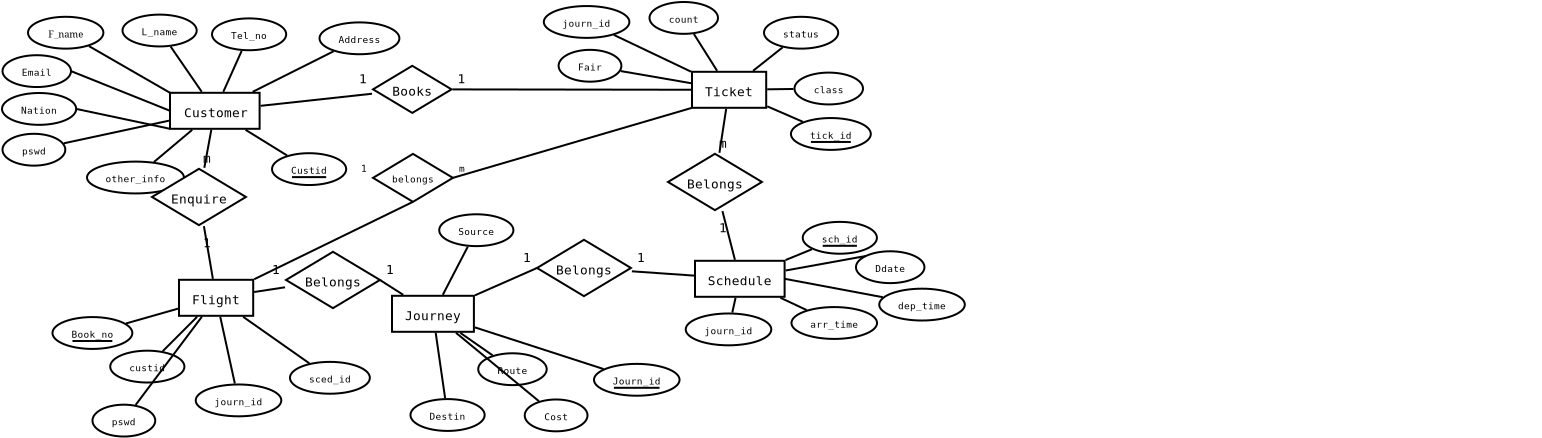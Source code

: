 <?xml version="1.0" encoding="UTF-8"?>
<dia:diagram xmlns:dia="http://www.lysator.liu.se/~alla/dia/">
  <dia:layer name="Background" visible="true" active="true">
    <dia:object type="ER - Entity" version="0" id="O0">
      <dia:attribute name="obj_pos">
        <dia:point val="11,6.15"/>
      </dia:attribute>
      <dia:attribute name="obj_bb">
        <dia:rectangle val="10.95,6.1;15.53,8"/>
      </dia:attribute>
      <dia:attribute name="elem_corner">
        <dia:point val="11,6.15"/>
      </dia:attribute>
      <dia:attribute name="elem_width">
        <dia:real val="4.48"/>
      </dia:attribute>
      <dia:attribute name="elem_height">
        <dia:real val="1.8"/>
      </dia:attribute>
      <dia:attribute name="border_width">
        <dia:real val="0.1"/>
      </dia:attribute>
      <dia:attribute name="border_color">
        <dia:color val="#000000"/>
      </dia:attribute>
      <dia:attribute name="inner_color">
        <dia:color val="#ffffff"/>
      </dia:attribute>
      <dia:attribute name="name">
        <dia:string>#Customer#</dia:string>
      </dia:attribute>
      <dia:attribute name="weak">
        <dia:boolean val="false"/>
      </dia:attribute>
      <dia:attribute name="associative">
        <dia:boolean val="false"/>
      </dia:attribute>
      <dia:attribute name="font">
        <dia:font family="monospace" style="0" name="Courier"/>
      </dia:attribute>
      <dia:attribute name="font_height">
        <dia:real val="0.8"/>
      </dia:attribute>
    </dia:object>
    <dia:object type="ER - Entity" version="0" id="O1">
      <dia:attribute name="obj_pos">
        <dia:point val="37.1,5.1"/>
      </dia:attribute>
      <dia:attribute name="obj_bb">
        <dia:rectangle val="37.05,5.05;40.86,6.95"/>
      </dia:attribute>
      <dia:attribute name="elem_corner">
        <dia:point val="37.1,5.1"/>
      </dia:attribute>
      <dia:attribute name="elem_width">
        <dia:real val="3.71"/>
      </dia:attribute>
      <dia:attribute name="elem_height">
        <dia:real val="1.8"/>
      </dia:attribute>
      <dia:attribute name="border_width">
        <dia:real val="0.1"/>
      </dia:attribute>
      <dia:attribute name="border_color">
        <dia:color val="#000000"/>
      </dia:attribute>
      <dia:attribute name="inner_color">
        <dia:color val="#ffffff"/>
      </dia:attribute>
      <dia:attribute name="name">
        <dia:string>#Ticket#</dia:string>
      </dia:attribute>
      <dia:attribute name="weak">
        <dia:boolean val="false"/>
      </dia:attribute>
      <dia:attribute name="associative">
        <dia:boolean val="false"/>
      </dia:attribute>
      <dia:attribute name="font">
        <dia:font family="monospace" style="0" name="Courier"/>
      </dia:attribute>
      <dia:attribute name="font_height">
        <dia:real val="0.8"/>
      </dia:attribute>
    </dia:object>
    <dia:object type="ER - Entity" version="0" id="O2">
      <dia:attribute name="obj_pos">
        <dia:point val="11.45,15.5"/>
      </dia:attribute>
      <dia:attribute name="obj_bb">
        <dia:rectangle val="11.4,15.45;15.21,17.35"/>
      </dia:attribute>
      <dia:attribute name="elem_corner">
        <dia:point val="11.45,15.5"/>
      </dia:attribute>
      <dia:attribute name="elem_width">
        <dia:real val="3.71"/>
      </dia:attribute>
      <dia:attribute name="elem_height">
        <dia:real val="1.8"/>
      </dia:attribute>
      <dia:attribute name="border_width">
        <dia:real val="0.1"/>
      </dia:attribute>
      <dia:attribute name="border_color">
        <dia:color val="#000000"/>
      </dia:attribute>
      <dia:attribute name="inner_color">
        <dia:color val="#ffffff"/>
      </dia:attribute>
      <dia:attribute name="name">
        <dia:string>#Flight#</dia:string>
      </dia:attribute>
      <dia:attribute name="weak">
        <dia:boolean val="false"/>
      </dia:attribute>
      <dia:attribute name="associative">
        <dia:boolean val="false"/>
      </dia:attribute>
      <dia:attribute name="font">
        <dia:font family="monospace" style="0" name="Courier"/>
      </dia:attribute>
      <dia:attribute name="font_height">
        <dia:real val="0.8"/>
      </dia:attribute>
    </dia:object>
    <dia:object type="ER - Entity" version="0" id="O3">
      <dia:attribute name="obj_pos">
        <dia:point val="22.1,16.3"/>
      </dia:attribute>
      <dia:attribute name="obj_bb">
        <dia:rectangle val="22.05,16.25;26.245,18.15"/>
      </dia:attribute>
      <dia:attribute name="elem_corner">
        <dia:point val="22.1,16.3"/>
      </dia:attribute>
      <dia:attribute name="elem_width">
        <dia:real val="4.095"/>
      </dia:attribute>
      <dia:attribute name="elem_height">
        <dia:real val="1.8"/>
      </dia:attribute>
      <dia:attribute name="border_width">
        <dia:real val="0.1"/>
      </dia:attribute>
      <dia:attribute name="border_color">
        <dia:color val="#000000"/>
      </dia:attribute>
      <dia:attribute name="inner_color">
        <dia:color val="#ffffff"/>
      </dia:attribute>
      <dia:attribute name="name">
        <dia:string>#Journey#</dia:string>
      </dia:attribute>
      <dia:attribute name="weak">
        <dia:boolean val="false"/>
      </dia:attribute>
      <dia:attribute name="associative">
        <dia:boolean val="false"/>
      </dia:attribute>
      <dia:attribute name="font">
        <dia:font family="monospace" style="0" name="Courier"/>
      </dia:attribute>
      <dia:attribute name="font_height">
        <dia:real val="0.8"/>
      </dia:attribute>
    </dia:object>
    <dia:object type="ER - Entity" version="0" id="O4">
      <dia:attribute name="obj_pos">
        <dia:point val="37.25,14.55"/>
      </dia:attribute>
      <dia:attribute name="obj_bb">
        <dia:rectangle val="37.2,14.5;41.78,16.4"/>
      </dia:attribute>
      <dia:attribute name="elem_corner">
        <dia:point val="37.25,14.55"/>
      </dia:attribute>
      <dia:attribute name="elem_width">
        <dia:real val="4.48"/>
      </dia:attribute>
      <dia:attribute name="elem_height">
        <dia:real val="1.8"/>
      </dia:attribute>
      <dia:attribute name="border_width">
        <dia:real val="0.1"/>
      </dia:attribute>
      <dia:attribute name="border_color">
        <dia:color val="#000000"/>
      </dia:attribute>
      <dia:attribute name="inner_color">
        <dia:color val="#ffffff"/>
      </dia:attribute>
      <dia:attribute name="name">
        <dia:string>#Schedule#</dia:string>
      </dia:attribute>
      <dia:attribute name="weak">
        <dia:boolean val="false"/>
      </dia:attribute>
      <dia:attribute name="associative">
        <dia:boolean val="false"/>
      </dia:attribute>
      <dia:attribute name="font">
        <dia:font family="monospace" style="0" name="Courier"/>
      </dia:attribute>
      <dia:attribute name="font_height">
        <dia:real val="0.8"/>
      </dia:attribute>
    </dia:object>
    <dia:object type="ER - Attribute" version="0" id="O5">
      <dia:attribute name="obj_pos">
        <dia:point val="3.9,2.35"/>
      </dia:attribute>
      <dia:attribute name="obj_bb">
        <dia:rectangle val="3.85,2.3;7.83,3.992"/>
      </dia:attribute>
      <dia:attribute name="elem_corner">
        <dia:point val="3.9,2.35"/>
      </dia:attribute>
      <dia:attribute name="elem_width">
        <dia:real val="3.88"/>
      </dia:attribute>
      <dia:attribute name="elem_height">
        <dia:real val="1.592"/>
      </dia:attribute>
      <dia:attribute name="border_width">
        <dia:real val="0.1"/>
      </dia:attribute>
      <dia:attribute name="border_color">
        <dia:color val="#000000"/>
      </dia:attribute>
      <dia:attribute name="inner_color">
        <dia:color val="#ffffff"/>
      </dia:attribute>
      <dia:attribute name="name">
        <dia:string>#F_name#</dia:string>
      </dia:attribute>
      <dia:attribute name="key">
        <dia:boolean val="false"/>
      </dia:attribute>
      <dia:attribute name="weak_key">
        <dia:boolean val="false"/>
      </dia:attribute>
      <dia:attribute name="derived">
        <dia:boolean val="false"/>
      </dia:attribute>
      <dia:attribute name="multivalued">
        <dia:boolean val="false"/>
      </dia:attribute>
      <dia:attribute name="font">
        <dia:font family="serif" style="0" name="Times-Roman"/>
      </dia:attribute>
      <dia:attribute name="font_height">
        <dia:real val="0.592"/>
      </dia:attribute>
    </dia:object>
    <dia:object type="ER - Attribute" version="0" id="O6">
      <dia:attribute name="obj_pos">
        <dia:point val="8.625,2.24"/>
      </dia:attribute>
      <dia:attribute name="obj_bb">
        <dia:rectangle val="8.575,2.19;12.385,3.882"/>
      </dia:attribute>
      <dia:attribute name="elem_corner">
        <dia:point val="8.625,2.24"/>
      </dia:attribute>
      <dia:attribute name="elem_width">
        <dia:real val="3.71"/>
      </dia:attribute>
      <dia:attribute name="elem_height">
        <dia:real val="1.592"/>
      </dia:attribute>
      <dia:attribute name="border_width">
        <dia:real val="0.1"/>
      </dia:attribute>
      <dia:attribute name="border_color">
        <dia:color val="#000000"/>
      </dia:attribute>
      <dia:attribute name="inner_color">
        <dia:color val="#ffffff"/>
      </dia:attribute>
      <dia:attribute name="name">
        <dia:string>#L_name#</dia:string>
      </dia:attribute>
      <dia:attribute name="key">
        <dia:boolean val="false"/>
      </dia:attribute>
      <dia:attribute name="weak_key">
        <dia:boolean val="false"/>
      </dia:attribute>
      <dia:attribute name="derived">
        <dia:boolean val="false"/>
      </dia:attribute>
      <dia:attribute name="multivalued">
        <dia:boolean val="false"/>
      </dia:attribute>
      <dia:attribute name="font">
        <dia:font family="monospace" style="0" name="Courier"/>
      </dia:attribute>
      <dia:attribute name="font_height">
        <dia:real val="0.592"/>
      </dia:attribute>
    </dia:object>
    <dia:object type="ER - Attribute" version="0" id="O7">
      <dia:attribute name="obj_pos">
        <dia:point val="13.1,2.43"/>
      </dia:attribute>
      <dia:attribute name="obj_bb">
        <dia:rectangle val="13.05,2.38;16.86,4.072"/>
      </dia:attribute>
      <dia:attribute name="elem_corner">
        <dia:point val="13.1,2.43"/>
      </dia:attribute>
      <dia:attribute name="elem_width">
        <dia:real val="3.71"/>
      </dia:attribute>
      <dia:attribute name="elem_height">
        <dia:real val="1.592"/>
      </dia:attribute>
      <dia:attribute name="border_width">
        <dia:real val="0.1"/>
      </dia:attribute>
      <dia:attribute name="border_color">
        <dia:color val="#000000"/>
      </dia:attribute>
      <dia:attribute name="inner_color">
        <dia:color val="#ffffff"/>
      </dia:attribute>
      <dia:attribute name="name">
        <dia:string>#Tel_no#</dia:string>
      </dia:attribute>
      <dia:attribute name="key">
        <dia:boolean val="false"/>
      </dia:attribute>
      <dia:attribute name="weak_key">
        <dia:boolean val="false"/>
      </dia:attribute>
      <dia:attribute name="derived">
        <dia:boolean val="false"/>
      </dia:attribute>
      <dia:attribute name="multivalued">
        <dia:boolean val="false"/>
      </dia:attribute>
      <dia:attribute name="font">
        <dia:font family="monospace" style="0" name="Courier"/>
      </dia:attribute>
      <dia:attribute name="font_height">
        <dia:real val="0.592"/>
      </dia:attribute>
    </dia:object>
    <dia:object type="ER - Attribute" version="0" id="O8">
      <dia:attribute name="obj_pos">
        <dia:point val="2.625,4.27"/>
      </dia:attribute>
      <dia:attribute name="obj_bb">
        <dia:rectangle val="2.575,4.22;6.1,5.912"/>
      </dia:attribute>
      <dia:attribute name="elem_corner">
        <dia:point val="2.625,4.27"/>
      </dia:attribute>
      <dia:attribute name="elem_width">
        <dia:real val="3.425"/>
      </dia:attribute>
      <dia:attribute name="elem_height">
        <dia:real val="1.592"/>
      </dia:attribute>
      <dia:attribute name="border_width">
        <dia:real val="0.1"/>
      </dia:attribute>
      <dia:attribute name="border_color">
        <dia:color val="#000000"/>
      </dia:attribute>
      <dia:attribute name="inner_color">
        <dia:color val="#ffffff"/>
      </dia:attribute>
      <dia:attribute name="name">
        <dia:string>#Email#</dia:string>
      </dia:attribute>
      <dia:attribute name="key">
        <dia:boolean val="false"/>
      </dia:attribute>
      <dia:attribute name="weak_key">
        <dia:boolean val="false"/>
      </dia:attribute>
      <dia:attribute name="derived">
        <dia:boolean val="false"/>
      </dia:attribute>
      <dia:attribute name="multivalued">
        <dia:boolean val="false"/>
      </dia:attribute>
      <dia:attribute name="font">
        <dia:font family="monospace" style="0" name="Courier"/>
      </dia:attribute>
      <dia:attribute name="font_height">
        <dia:real val="0.592"/>
      </dia:attribute>
    </dia:object>
    <dia:object type="ER - Attribute" version="0" id="O9">
      <dia:attribute name="obj_pos">
        <dia:point val="2.6,6.16"/>
      </dia:attribute>
      <dia:attribute name="obj_bb">
        <dia:rectangle val="2.55,6.11;6.36,7.802"/>
      </dia:attribute>
      <dia:attribute name="elem_corner">
        <dia:point val="2.6,6.16"/>
      </dia:attribute>
      <dia:attribute name="elem_width">
        <dia:real val="3.71"/>
      </dia:attribute>
      <dia:attribute name="elem_height">
        <dia:real val="1.592"/>
      </dia:attribute>
      <dia:attribute name="border_width">
        <dia:real val="0.1"/>
      </dia:attribute>
      <dia:attribute name="border_color">
        <dia:color val="#000000"/>
      </dia:attribute>
      <dia:attribute name="inner_color">
        <dia:color val="#ffffff"/>
      </dia:attribute>
      <dia:attribute name="name">
        <dia:string>#Nation#</dia:string>
      </dia:attribute>
      <dia:attribute name="key">
        <dia:boolean val="false"/>
      </dia:attribute>
      <dia:attribute name="weak_key">
        <dia:boolean val="false"/>
      </dia:attribute>
      <dia:attribute name="derived">
        <dia:boolean val="false"/>
      </dia:attribute>
      <dia:attribute name="multivalued">
        <dia:boolean val="false"/>
      </dia:attribute>
      <dia:attribute name="font">
        <dia:font family="monospace" style="0" name="Courier"/>
      </dia:attribute>
      <dia:attribute name="font_height">
        <dia:real val="0.592"/>
      </dia:attribute>
    </dia:object>
    <dia:object type="ER - Attribute" version="0" id="O10">
      <dia:attribute name="obj_pos">
        <dia:point val="2.625,8.2"/>
      </dia:attribute>
      <dia:attribute name="obj_bb">
        <dia:rectangle val="2.575,8.15;5.815,9.842"/>
      </dia:attribute>
      <dia:attribute name="elem_corner">
        <dia:point val="2.625,8.2"/>
      </dia:attribute>
      <dia:attribute name="elem_width">
        <dia:real val="3.14"/>
      </dia:attribute>
      <dia:attribute name="elem_height">
        <dia:real val="1.592"/>
      </dia:attribute>
      <dia:attribute name="border_width">
        <dia:real val="0.1"/>
      </dia:attribute>
      <dia:attribute name="border_color">
        <dia:color val="#000000"/>
      </dia:attribute>
      <dia:attribute name="inner_color">
        <dia:color val="#ffffff"/>
      </dia:attribute>
      <dia:attribute name="name">
        <dia:string>#pswd#</dia:string>
      </dia:attribute>
      <dia:attribute name="key">
        <dia:boolean val="false"/>
      </dia:attribute>
      <dia:attribute name="weak_key">
        <dia:boolean val="false"/>
      </dia:attribute>
      <dia:attribute name="derived">
        <dia:boolean val="false"/>
      </dia:attribute>
      <dia:attribute name="multivalued">
        <dia:boolean val="false"/>
      </dia:attribute>
      <dia:attribute name="font">
        <dia:font family="monospace" style="0" name="Courier"/>
      </dia:attribute>
      <dia:attribute name="font_height">
        <dia:real val="0.592"/>
      </dia:attribute>
    </dia:object>
    <dia:object type="ER - Attribute" version="0" id="O11">
      <dia:attribute name="obj_pos">
        <dia:point val="6.85,9.59"/>
      </dia:attribute>
      <dia:attribute name="obj_bb">
        <dia:rectangle val="6.8,9.54;11.75,11.232"/>
      </dia:attribute>
      <dia:attribute name="elem_corner">
        <dia:point val="6.85,9.59"/>
      </dia:attribute>
      <dia:attribute name="elem_width">
        <dia:real val="4.85"/>
      </dia:attribute>
      <dia:attribute name="elem_height">
        <dia:real val="1.592"/>
      </dia:attribute>
      <dia:attribute name="border_width">
        <dia:real val="0.1"/>
      </dia:attribute>
      <dia:attribute name="border_color">
        <dia:color val="#000000"/>
      </dia:attribute>
      <dia:attribute name="inner_color">
        <dia:color val="#ffffff"/>
      </dia:attribute>
      <dia:attribute name="name">
        <dia:string>#other_info#</dia:string>
      </dia:attribute>
      <dia:attribute name="key">
        <dia:boolean val="false"/>
      </dia:attribute>
      <dia:attribute name="weak_key">
        <dia:boolean val="false"/>
      </dia:attribute>
      <dia:attribute name="derived">
        <dia:boolean val="false"/>
      </dia:attribute>
      <dia:attribute name="multivalued">
        <dia:boolean val="false"/>
      </dia:attribute>
      <dia:attribute name="font">
        <dia:font family="monospace" style="0" name="Courier"/>
      </dia:attribute>
      <dia:attribute name="font_height">
        <dia:real val="0.592"/>
      </dia:attribute>
    </dia:object>
    <dia:object type="ER - Attribute" version="0" id="O12">
      <dia:attribute name="obj_pos">
        <dia:point val="18.475,2.63"/>
      </dia:attribute>
      <dia:attribute name="obj_bb">
        <dia:rectangle val="18.425,2.58;22.52,4.272"/>
      </dia:attribute>
      <dia:attribute name="elem_corner">
        <dia:point val="18.475,2.63"/>
      </dia:attribute>
      <dia:attribute name="elem_width">
        <dia:real val="3.995"/>
      </dia:attribute>
      <dia:attribute name="elem_height">
        <dia:real val="1.592"/>
      </dia:attribute>
      <dia:attribute name="border_width">
        <dia:real val="0.1"/>
      </dia:attribute>
      <dia:attribute name="border_color">
        <dia:color val="#000000"/>
      </dia:attribute>
      <dia:attribute name="inner_color">
        <dia:color val="#ffffff"/>
      </dia:attribute>
      <dia:attribute name="name">
        <dia:string>#Address#</dia:string>
      </dia:attribute>
      <dia:attribute name="key">
        <dia:boolean val="false"/>
      </dia:attribute>
      <dia:attribute name="weak_key">
        <dia:boolean val="false"/>
      </dia:attribute>
      <dia:attribute name="derived">
        <dia:boolean val="false"/>
      </dia:attribute>
      <dia:attribute name="multivalued">
        <dia:boolean val="false"/>
      </dia:attribute>
      <dia:attribute name="font">
        <dia:font family="monospace" style="0" name="Courier"/>
      </dia:attribute>
      <dia:attribute name="font_height">
        <dia:real val="0.592"/>
      </dia:attribute>
    </dia:object>
    <dia:object type="ER - Attribute" version="0" id="O13">
      <dia:attribute name="obj_pos">
        <dia:point val="16.1,9.17"/>
      </dia:attribute>
      <dia:attribute name="obj_bb">
        <dia:rectangle val="16.05,9.12;19.86,10.812"/>
      </dia:attribute>
      <dia:attribute name="elem_corner">
        <dia:point val="16.1,9.17"/>
      </dia:attribute>
      <dia:attribute name="elem_width">
        <dia:real val="3.71"/>
      </dia:attribute>
      <dia:attribute name="elem_height">
        <dia:real val="1.592"/>
      </dia:attribute>
      <dia:attribute name="border_width">
        <dia:real val="0.1"/>
      </dia:attribute>
      <dia:attribute name="border_color">
        <dia:color val="#000000"/>
      </dia:attribute>
      <dia:attribute name="inner_color">
        <dia:color val="#ffffff"/>
      </dia:attribute>
      <dia:attribute name="name">
        <dia:string>#Custid#</dia:string>
      </dia:attribute>
      <dia:attribute name="key">
        <dia:boolean val="true"/>
      </dia:attribute>
      <dia:attribute name="weak_key">
        <dia:boolean val="false"/>
      </dia:attribute>
      <dia:attribute name="derived">
        <dia:boolean val="false"/>
      </dia:attribute>
      <dia:attribute name="multivalued">
        <dia:boolean val="false"/>
      </dia:attribute>
      <dia:attribute name="font">
        <dia:font family="monospace" style="0" name="Courier"/>
      </dia:attribute>
      <dia:attribute name="font_height">
        <dia:real val="0.592"/>
      </dia:attribute>
    </dia:object>
    <dia:object type="ER - Relationship" version="0" id="O14">
      <dia:attribute name="obj_pos">
        <dia:point val="21.15,4.8"/>
      </dia:attribute>
      <dia:attribute name="obj_bb">
        <dia:rectangle val="20.415,4.75;25.81,7.205"/>
      </dia:attribute>
      <dia:attribute name="elem_corner">
        <dia:point val="21.15,4.8"/>
      </dia:attribute>
      <dia:attribute name="elem_width">
        <dia:real val="3.925"/>
      </dia:attribute>
      <dia:attribute name="elem_height">
        <dia:real val="2.355"/>
      </dia:attribute>
      <dia:attribute name="border_width">
        <dia:real val="0.1"/>
      </dia:attribute>
      <dia:attribute name="border_color">
        <dia:color val="#000000"/>
      </dia:attribute>
      <dia:attribute name="inner_color">
        <dia:color val="#ffffff"/>
      </dia:attribute>
      <dia:attribute name="name">
        <dia:string>#Books#</dia:string>
      </dia:attribute>
      <dia:attribute name="left_card">
        <dia:string>#1#</dia:string>
      </dia:attribute>
      <dia:attribute name="right_card">
        <dia:string>#1#</dia:string>
      </dia:attribute>
      <dia:attribute name="identifying">
        <dia:boolean val="false"/>
      </dia:attribute>
      <dia:attribute name="rotated">
        <dia:boolean val="false"/>
      </dia:attribute>
      <dia:attribute name="font">
        <dia:font family="monospace" style="0" name="Courier"/>
      </dia:attribute>
      <dia:attribute name="font_height">
        <dia:real val="0.8"/>
      </dia:attribute>
    </dia:object>
    <dia:object type="ER - Relationship" version="0" id="O15">
      <dia:attribute name="obj_pos">
        <dia:point val="10.1,9.95"/>
      </dia:attribute>
      <dia:attribute name="obj_bb">
        <dia:rectangle val="10.05,8.8;14.845,13.917"/>
      </dia:attribute>
      <dia:attribute name="elem_corner">
        <dia:point val="10.1,9.95"/>
      </dia:attribute>
      <dia:attribute name="elem_width">
        <dia:real val="4.695"/>
      </dia:attribute>
      <dia:attribute name="elem_height">
        <dia:real val="2.817"/>
      </dia:attribute>
      <dia:attribute name="border_width">
        <dia:real val="0.1"/>
      </dia:attribute>
      <dia:attribute name="border_color">
        <dia:color val="#000000"/>
      </dia:attribute>
      <dia:attribute name="inner_color">
        <dia:color val="#ffffff"/>
      </dia:attribute>
      <dia:attribute name="name">
        <dia:string>#Enquire#</dia:string>
      </dia:attribute>
      <dia:attribute name="left_card">
        <dia:string>#m#</dia:string>
      </dia:attribute>
      <dia:attribute name="right_card">
        <dia:string>#1#</dia:string>
      </dia:attribute>
      <dia:attribute name="identifying">
        <dia:boolean val="false"/>
      </dia:attribute>
      <dia:attribute name="rotated">
        <dia:boolean val="true"/>
      </dia:attribute>
      <dia:attribute name="font">
        <dia:font family="monospace" style="0" name="Courier"/>
      </dia:attribute>
      <dia:attribute name="font_height">
        <dia:real val="0.8"/>
      </dia:attribute>
    </dia:object>
    <dia:object type="ER - Relationship" version="0" id="O16">
      <dia:attribute name="obj_pos">
        <dia:point val="35.9,9.2"/>
      </dia:attribute>
      <dia:attribute name="obj_bb">
        <dia:rectangle val="35.85,8.05;40.645,13.167"/>
      </dia:attribute>
      <dia:attribute name="elem_corner">
        <dia:point val="35.9,9.2"/>
      </dia:attribute>
      <dia:attribute name="elem_width">
        <dia:real val="4.695"/>
      </dia:attribute>
      <dia:attribute name="elem_height">
        <dia:real val="2.817"/>
      </dia:attribute>
      <dia:attribute name="border_width">
        <dia:real val="0.1"/>
      </dia:attribute>
      <dia:attribute name="border_color">
        <dia:color val="#000000"/>
      </dia:attribute>
      <dia:attribute name="inner_color">
        <dia:color val="#ffffff"/>
      </dia:attribute>
      <dia:attribute name="name">
        <dia:string>#Belongs#</dia:string>
      </dia:attribute>
      <dia:attribute name="left_card">
        <dia:string>#m#</dia:string>
      </dia:attribute>
      <dia:attribute name="right_card">
        <dia:string>#1#</dia:string>
      </dia:attribute>
      <dia:attribute name="identifying">
        <dia:boolean val="false"/>
      </dia:attribute>
      <dia:attribute name="rotated">
        <dia:boolean val="true"/>
      </dia:attribute>
      <dia:attribute name="font">
        <dia:font family="monospace" style="0" name="Courier"/>
      </dia:attribute>
      <dia:attribute name="font_height">
        <dia:real val="0.8"/>
      </dia:attribute>
    </dia:object>
    <dia:object type="ER - Relationship" version="0" id="O17">
      <dia:attribute name="obj_pos">
        <dia:point val="16.8,14.1"/>
      </dia:attribute>
      <dia:attribute name="obj_bb">
        <dia:rectangle val="16.065,14.05;22.23,16.967"/>
      </dia:attribute>
      <dia:attribute name="elem_corner">
        <dia:point val="16.8,14.1"/>
      </dia:attribute>
      <dia:attribute name="elem_width">
        <dia:real val="4.695"/>
      </dia:attribute>
      <dia:attribute name="elem_height">
        <dia:real val="2.817"/>
      </dia:attribute>
      <dia:attribute name="border_width">
        <dia:real val="0.1"/>
      </dia:attribute>
      <dia:attribute name="border_color">
        <dia:color val="#000000"/>
      </dia:attribute>
      <dia:attribute name="inner_color">
        <dia:color val="#ffffff"/>
      </dia:attribute>
      <dia:attribute name="name">
        <dia:string>#Belongs#</dia:string>
      </dia:attribute>
      <dia:attribute name="left_card">
        <dia:string>#1#</dia:string>
      </dia:attribute>
      <dia:attribute name="right_card">
        <dia:string>#1#</dia:string>
      </dia:attribute>
      <dia:attribute name="identifying">
        <dia:boolean val="false"/>
      </dia:attribute>
      <dia:attribute name="rotated">
        <dia:boolean val="false"/>
      </dia:attribute>
      <dia:attribute name="font">
        <dia:font family="monospace" style="0" name="Courier"/>
      </dia:attribute>
      <dia:attribute name="font_height">
        <dia:real val="0.8"/>
      </dia:attribute>
    </dia:object>
    <dia:object type="ER - Relationship" version="0" id="O18">
      <dia:attribute name="obj_pos">
        <dia:point val="29.35,13.5"/>
      </dia:attribute>
      <dia:attribute name="obj_bb">
        <dia:rectangle val="28.615,13.45;34.78,16.367"/>
      </dia:attribute>
      <dia:attribute name="elem_corner">
        <dia:point val="29.35,13.5"/>
      </dia:attribute>
      <dia:attribute name="elem_width">
        <dia:real val="4.695"/>
      </dia:attribute>
      <dia:attribute name="elem_height">
        <dia:real val="2.817"/>
      </dia:attribute>
      <dia:attribute name="border_width">
        <dia:real val="0.1"/>
      </dia:attribute>
      <dia:attribute name="border_color">
        <dia:color val="#000000"/>
      </dia:attribute>
      <dia:attribute name="inner_color">
        <dia:color val="#ffffff"/>
      </dia:attribute>
      <dia:attribute name="name">
        <dia:string>#Belongs#</dia:string>
      </dia:attribute>
      <dia:attribute name="left_card">
        <dia:string>#1#</dia:string>
      </dia:attribute>
      <dia:attribute name="right_card">
        <dia:string>#1#</dia:string>
      </dia:attribute>
      <dia:attribute name="identifying">
        <dia:boolean val="false"/>
      </dia:attribute>
      <dia:attribute name="rotated">
        <dia:boolean val="false"/>
      </dia:attribute>
      <dia:attribute name="font">
        <dia:font family="monospace" style="0" name="Courier"/>
      </dia:attribute>
      <dia:attribute name="font_height">
        <dia:real val="0.8"/>
      </dia:attribute>
    </dia:object>
    <dia:object type="ER - Attribute" version="0" id="O19">
      <dia:attribute name="obj_pos">
        <dia:point val="34.975,1.61"/>
      </dia:attribute>
      <dia:attribute name="obj_bb">
        <dia:rectangle val="34.925,1.56;38.45,3.252"/>
      </dia:attribute>
      <dia:attribute name="elem_corner">
        <dia:point val="34.975,1.61"/>
      </dia:attribute>
      <dia:attribute name="elem_width">
        <dia:real val="3.425"/>
      </dia:attribute>
      <dia:attribute name="elem_height">
        <dia:real val="1.592"/>
      </dia:attribute>
      <dia:attribute name="border_width">
        <dia:real val="0.1"/>
      </dia:attribute>
      <dia:attribute name="border_color">
        <dia:color val="#000000"/>
      </dia:attribute>
      <dia:attribute name="inner_color">
        <dia:color val="#ffffff"/>
      </dia:attribute>
      <dia:attribute name="name">
        <dia:string>#count#</dia:string>
      </dia:attribute>
      <dia:attribute name="key">
        <dia:boolean val="false"/>
      </dia:attribute>
      <dia:attribute name="weak_key">
        <dia:boolean val="false"/>
      </dia:attribute>
      <dia:attribute name="derived">
        <dia:boolean val="false"/>
      </dia:attribute>
      <dia:attribute name="multivalued">
        <dia:boolean val="false"/>
      </dia:attribute>
      <dia:attribute name="font">
        <dia:font family="monospace" style="0" name="Courier"/>
      </dia:attribute>
      <dia:attribute name="font_height">
        <dia:real val="0.592"/>
      </dia:attribute>
    </dia:object>
    <dia:object type="ER - Attribute" version="0" id="O20">
      <dia:attribute name="obj_pos">
        <dia:point val="40.7,2.35"/>
      </dia:attribute>
      <dia:attribute name="obj_bb">
        <dia:rectangle val="40.65,2.3;44.46,3.992"/>
      </dia:attribute>
      <dia:attribute name="elem_corner">
        <dia:point val="40.7,2.35"/>
      </dia:attribute>
      <dia:attribute name="elem_width">
        <dia:real val="3.71"/>
      </dia:attribute>
      <dia:attribute name="elem_height">
        <dia:real val="1.592"/>
      </dia:attribute>
      <dia:attribute name="border_width">
        <dia:real val="0.1"/>
      </dia:attribute>
      <dia:attribute name="border_color">
        <dia:color val="#000000"/>
      </dia:attribute>
      <dia:attribute name="inner_color">
        <dia:color val="#ffffff"/>
      </dia:attribute>
      <dia:attribute name="name">
        <dia:string>#status#</dia:string>
      </dia:attribute>
      <dia:attribute name="key">
        <dia:boolean val="false"/>
      </dia:attribute>
      <dia:attribute name="weak_key">
        <dia:boolean val="false"/>
      </dia:attribute>
      <dia:attribute name="derived">
        <dia:boolean val="false"/>
      </dia:attribute>
      <dia:attribute name="multivalued">
        <dia:boolean val="false"/>
      </dia:attribute>
      <dia:attribute name="font">
        <dia:font family="monospace" style="0" name="Courier"/>
      </dia:attribute>
      <dia:attribute name="font_height">
        <dia:real val="0.592"/>
      </dia:attribute>
    </dia:object>
    <dia:object type="ER - Attribute" version="0" id="O21">
      <dia:attribute name="obj_pos">
        <dia:point val="42.225,5.14"/>
      </dia:attribute>
      <dia:attribute name="obj_bb">
        <dia:rectangle val="42.175,5.09;45.7,6.782"/>
      </dia:attribute>
      <dia:attribute name="elem_corner">
        <dia:point val="42.225,5.14"/>
      </dia:attribute>
      <dia:attribute name="elem_width">
        <dia:real val="3.425"/>
      </dia:attribute>
      <dia:attribute name="elem_height">
        <dia:real val="1.592"/>
      </dia:attribute>
      <dia:attribute name="border_width">
        <dia:real val="0.1"/>
      </dia:attribute>
      <dia:attribute name="border_color">
        <dia:color val="#000000"/>
      </dia:attribute>
      <dia:attribute name="inner_color">
        <dia:color val="#ffffff"/>
      </dia:attribute>
      <dia:attribute name="name">
        <dia:string>#class#</dia:string>
      </dia:attribute>
      <dia:attribute name="key">
        <dia:boolean val="false"/>
      </dia:attribute>
      <dia:attribute name="weak_key">
        <dia:boolean val="false"/>
      </dia:attribute>
      <dia:attribute name="derived">
        <dia:boolean val="false"/>
      </dia:attribute>
      <dia:attribute name="multivalued">
        <dia:boolean val="false"/>
      </dia:attribute>
      <dia:attribute name="font">
        <dia:font family="monospace" style="0" name="Courier"/>
      </dia:attribute>
      <dia:attribute name="font_height">
        <dia:real val="0.592"/>
      </dia:attribute>
    </dia:object>
    <dia:object type="ER - Attribute" version="0" id="O22">
      <dia:attribute name="obj_pos">
        <dia:point val="29.69,1.812"/>
      </dia:attribute>
      <dia:attribute name="obj_bb">
        <dia:rectangle val="29.64,1.762;34.02,3.454"/>
      </dia:attribute>
      <dia:attribute name="elem_corner">
        <dia:point val="29.69,1.812"/>
      </dia:attribute>
      <dia:attribute name="elem_width">
        <dia:real val="4.28"/>
      </dia:attribute>
      <dia:attribute name="elem_height">
        <dia:real val="1.592"/>
      </dia:attribute>
      <dia:attribute name="border_width">
        <dia:real val="0.1"/>
      </dia:attribute>
      <dia:attribute name="border_color">
        <dia:color val="#000000"/>
      </dia:attribute>
      <dia:attribute name="inner_color">
        <dia:color val="#ffffff"/>
      </dia:attribute>
      <dia:attribute name="name">
        <dia:string>#journ_id#</dia:string>
      </dia:attribute>
      <dia:attribute name="key">
        <dia:boolean val="false"/>
      </dia:attribute>
      <dia:attribute name="weak_key">
        <dia:boolean val="false"/>
      </dia:attribute>
      <dia:attribute name="derived">
        <dia:boolean val="false"/>
      </dia:attribute>
      <dia:attribute name="multivalued">
        <dia:boolean val="false"/>
      </dia:attribute>
      <dia:attribute name="font">
        <dia:font family="monospace" style="0" name="Courier"/>
      </dia:attribute>
      <dia:attribute name="font_height">
        <dia:real val="0.592"/>
      </dia:attribute>
    </dia:object>
    <dia:object type="ER - Attribute" version="0" id="O23">
      <dia:attribute name="obj_pos">
        <dia:point val="30.43,4.002"/>
      </dia:attribute>
      <dia:attribute name="obj_bb">
        <dia:rectangle val="30.38,3.952;33.62,5.644"/>
      </dia:attribute>
      <dia:attribute name="elem_corner">
        <dia:point val="30.43,4.002"/>
      </dia:attribute>
      <dia:attribute name="elem_width">
        <dia:real val="3.14"/>
      </dia:attribute>
      <dia:attribute name="elem_height">
        <dia:real val="1.592"/>
      </dia:attribute>
      <dia:attribute name="border_width">
        <dia:real val="0.1"/>
      </dia:attribute>
      <dia:attribute name="border_color">
        <dia:color val="#000000"/>
      </dia:attribute>
      <dia:attribute name="inner_color">
        <dia:color val="#ffffff"/>
      </dia:attribute>
      <dia:attribute name="name">
        <dia:string>#Fair#</dia:string>
      </dia:attribute>
      <dia:attribute name="key">
        <dia:boolean val="false"/>
      </dia:attribute>
      <dia:attribute name="weak_key">
        <dia:boolean val="false"/>
      </dia:attribute>
      <dia:attribute name="derived">
        <dia:boolean val="false"/>
      </dia:attribute>
      <dia:attribute name="multivalued">
        <dia:boolean val="false"/>
      </dia:attribute>
      <dia:attribute name="font">
        <dia:font family="monospace" style="0" name="Courier"/>
      </dia:attribute>
      <dia:attribute name="font_height">
        <dia:real val="0.592"/>
      </dia:attribute>
    </dia:object>
    <dia:object type="ER - Attribute" version="0" id="O24">
      <dia:attribute name="obj_pos">
        <dia:point val="42.046,7.412"/>
      </dia:attribute>
      <dia:attribute name="obj_bb">
        <dia:rectangle val="41.996,7.362;46.091,9.054"/>
      </dia:attribute>
      <dia:attribute name="elem_corner">
        <dia:point val="42.046,7.412"/>
      </dia:attribute>
      <dia:attribute name="elem_width">
        <dia:real val="3.995"/>
      </dia:attribute>
      <dia:attribute name="elem_height">
        <dia:real val="1.592"/>
      </dia:attribute>
      <dia:attribute name="border_width">
        <dia:real val="0.1"/>
      </dia:attribute>
      <dia:attribute name="border_color">
        <dia:color val="#000000"/>
      </dia:attribute>
      <dia:attribute name="inner_color">
        <dia:color val="#ffffff"/>
      </dia:attribute>
      <dia:attribute name="name">
        <dia:string>#tick_id#</dia:string>
      </dia:attribute>
      <dia:attribute name="key">
        <dia:boolean val="true"/>
      </dia:attribute>
      <dia:attribute name="weak_key">
        <dia:boolean val="false"/>
      </dia:attribute>
      <dia:attribute name="derived">
        <dia:boolean val="false"/>
      </dia:attribute>
      <dia:attribute name="multivalued">
        <dia:boolean val="false"/>
      </dia:attribute>
      <dia:attribute name="font">
        <dia:font family="monospace" style="0" name="Courier"/>
      </dia:attribute>
      <dia:attribute name="font_height">
        <dia:real val="0.592"/>
      </dia:attribute>
    </dia:object>
    <dia:object type="ER - Attribute" version="0" id="O25">
      <dia:attribute name="obj_pos">
        <dia:point val="42.636,12.604"/>
      </dia:attribute>
      <dia:attribute name="obj_bb">
        <dia:rectangle val="42.586,12.554;46.396,14.246"/>
      </dia:attribute>
      <dia:attribute name="elem_corner">
        <dia:point val="42.636,12.604"/>
      </dia:attribute>
      <dia:attribute name="elem_width">
        <dia:real val="3.71"/>
      </dia:attribute>
      <dia:attribute name="elem_height">
        <dia:real val="1.592"/>
      </dia:attribute>
      <dia:attribute name="border_width">
        <dia:real val="0.1"/>
      </dia:attribute>
      <dia:attribute name="border_color">
        <dia:color val="#000000"/>
      </dia:attribute>
      <dia:attribute name="inner_color">
        <dia:color val="#ffffff"/>
      </dia:attribute>
      <dia:attribute name="name">
        <dia:string>#sch_id#</dia:string>
      </dia:attribute>
      <dia:attribute name="key">
        <dia:boolean val="true"/>
      </dia:attribute>
      <dia:attribute name="weak_key">
        <dia:boolean val="false"/>
      </dia:attribute>
      <dia:attribute name="derived">
        <dia:boolean val="false"/>
      </dia:attribute>
      <dia:attribute name="multivalued">
        <dia:boolean val="false"/>
      </dia:attribute>
      <dia:attribute name="font">
        <dia:font family="monospace" style="0" name="Courier"/>
      </dia:attribute>
      <dia:attribute name="font_height">
        <dia:real val="0.592"/>
      </dia:attribute>
    </dia:object>
    <dia:object type="ER - Attribute" version="0" id="O26">
      <dia:attribute name="obj_pos">
        <dia:point val="45.298,14.074"/>
      </dia:attribute>
      <dia:attribute name="obj_bb">
        <dia:rectangle val="45.248,14.024;48.773,15.716"/>
      </dia:attribute>
      <dia:attribute name="elem_corner">
        <dia:point val="45.298,14.074"/>
      </dia:attribute>
      <dia:attribute name="elem_width">
        <dia:real val="3.425"/>
      </dia:attribute>
      <dia:attribute name="elem_height">
        <dia:real val="1.592"/>
      </dia:attribute>
      <dia:attribute name="border_width">
        <dia:real val="0.1"/>
      </dia:attribute>
      <dia:attribute name="border_color">
        <dia:color val="#000000"/>
      </dia:attribute>
      <dia:attribute name="inner_color">
        <dia:color val="#ffffff"/>
      </dia:attribute>
      <dia:attribute name="name">
        <dia:string>#Ddate#</dia:string>
      </dia:attribute>
      <dia:attribute name="key">
        <dia:boolean val="false"/>
      </dia:attribute>
      <dia:attribute name="weak_key">
        <dia:boolean val="false"/>
      </dia:attribute>
      <dia:attribute name="derived">
        <dia:boolean val="false"/>
      </dia:attribute>
      <dia:attribute name="multivalued">
        <dia:boolean val="false"/>
      </dia:attribute>
      <dia:attribute name="font">
        <dia:font family="monospace" style="0" name="Courier"/>
      </dia:attribute>
      <dia:attribute name="font_height">
        <dia:real val="0.592"/>
      </dia:attribute>
    </dia:object>
    <dia:object type="ER - Attribute" version="0" id="O27">
      <dia:attribute name="obj_pos">
        <dia:point val="46.461,15.944"/>
      </dia:attribute>
      <dia:attribute name="obj_bb">
        <dia:rectangle val="46.411,15.894;50.791,17.586"/>
      </dia:attribute>
      <dia:attribute name="elem_corner">
        <dia:point val="46.461,15.944"/>
      </dia:attribute>
      <dia:attribute name="elem_width">
        <dia:real val="4.28"/>
      </dia:attribute>
      <dia:attribute name="elem_height">
        <dia:real val="1.592"/>
      </dia:attribute>
      <dia:attribute name="border_width">
        <dia:real val="0.1"/>
      </dia:attribute>
      <dia:attribute name="border_color">
        <dia:color val="#000000"/>
      </dia:attribute>
      <dia:attribute name="inner_color">
        <dia:color val="#ffffff"/>
      </dia:attribute>
      <dia:attribute name="name">
        <dia:string>#dep_time#</dia:string>
      </dia:attribute>
      <dia:attribute name="key">
        <dia:boolean val="false"/>
      </dia:attribute>
      <dia:attribute name="weak_key">
        <dia:boolean val="false"/>
      </dia:attribute>
      <dia:attribute name="derived">
        <dia:boolean val="false"/>
      </dia:attribute>
      <dia:attribute name="multivalued">
        <dia:boolean val="false"/>
      </dia:attribute>
      <dia:attribute name="font">
        <dia:font family="monospace" style="0" name="Courier"/>
      </dia:attribute>
      <dia:attribute name="font_height">
        <dia:real val="0.592"/>
      </dia:attribute>
    </dia:object>
    <dia:object type="ER - Attribute" version="0" id="O28">
      <dia:attribute name="obj_pos">
        <dia:point val="42.073,16.864"/>
      </dia:attribute>
      <dia:attribute name="obj_bb">
        <dia:rectangle val="42.023,16.814;46.403,18.506"/>
      </dia:attribute>
      <dia:attribute name="elem_corner">
        <dia:point val="42.073,16.864"/>
      </dia:attribute>
      <dia:attribute name="elem_width">
        <dia:real val="4.28"/>
      </dia:attribute>
      <dia:attribute name="elem_height">
        <dia:real val="1.592"/>
      </dia:attribute>
      <dia:attribute name="border_width">
        <dia:real val="0.1"/>
      </dia:attribute>
      <dia:attribute name="border_color">
        <dia:color val="#000000"/>
      </dia:attribute>
      <dia:attribute name="inner_color">
        <dia:color val="#ffffff"/>
      </dia:attribute>
      <dia:attribute name="name">
        <dia:string>#arr_time#</dia:string>
      </dia:attribute>
      <dia:attribute name="key">
        <dia:boolean val="false"/>
      </dia:attribute>
      <dia:attribute name="weak_key">
        <dia:boolean val="false"/>
      </dia:attribute>
      <dia:attribute name="derived">
        <dia:boolean val="false"/>
      </dia:attribute>
      <dia:attribute name="multivalued">
        <dia:boolean val="false"/>
      </dia:attribute>
      <dia:attribute name="font">
        <dia:font family="monospace" style="0" name="Courier"/>
      </dia:attribute>
      <dia:attribute name="font_height">
        <dia:real val="0.592"/>
      </dia:attribute>
    </dia:object>
    <dia:object type="ER - Attribute" version="0" id="O29">
      <dia:attribute name="obj_pos">
        <dia:point val="36.786,17.184"/>
      </dia:attribute>
      <dia:attribute name="obj_bb">
        <dia:rectangle val="36.736,17.134;41.116,18.826"/>
      </dia:attribute>
      <dia:attribute name="elem_corner">
        <dia:point val="36.786,17.184"/>
      </dia:attribute>
      <dia:attribute name="elem_width">
        <dia:real val="4.28"/>
      </dia:attribute>
      <dia:attribute name="elem_height">
        <dia:real val="1.592"/>
      </dia:attribute>
      <dia:attribute name="border_width">
        <dia:real val="0.1"/>
      </dia:attribute>
      <dia:attribute name="border_color">
        <dia:color val="#000000"/>
      </dia:attribute>
      <dia:attribute name="inner_color">
        <dia:color val="#ffffff"/>
      </dia:attribute>
      <dia:attribute name="name">
        <dia:string>#journ_id#</dia:string>
      </dia:attribute>
      <dia:attribute name="key">
        <dia:boolean val="false"/>
      </dia:attribute>
      <dia:attribute name="weak_key">
        <dia:boolean val="false"/>
      </dia:attribute>
      <dia:attribute name="derived">
        <dia:boolean val="false"/>
      </dia:attribute>
      <dia:attribute name="multivalued">
        <dia:boolean val="false"/>
      </dia:attribute>
      <dia:attribute name="font">
        <dia:font family="monospace" style="0" name="Courier"/>
      </dia:attribute>
      <dia:attribute name="font_height">
        <dia:real val="0.592"/>
      </dia:attribute>
    </dia:object>
    <dia:object type="ER - Attribute" version="0" id="O30">
      <dia:attribute name="obj_pos">
        <dia:point val="8.011,19.044"/>
      </dia:attribute>
      <dia:attribute name="obj_bb">
        <dia:rectangle val="7.961,18.994;11.771,20.686"/>
      </dia:attribute>
      <dia:attribute name="elem_corner">
        <dia:point val="8.011,19.044"/>
      </dia:attribute>
      <dia:attribute name="elem_width">
        <dia:real val="3.71"/>
      </dia:attribute>
      <dia:attribute name="elem_height">
        <dia:real val="1.592"/>
      </dia:attribute>
      <dia:attribute name="border_width">
        <dia:real val="0.1"/>
      </dia:attribute>
      <dia:attribute name="border_color">
        <dia:color val="#000000"/>
      </dia:attribute>
      <dia:attribute name="inner_color">
        <dia:color val="#ffffff"/>
      </dia:attribute>
      <dia:attribute name="name">
        <dia:string>#custid#</dia:string>
      </dia:attribute>
      <dia:attribute name="key">
        <dia:boolean val="false"/>
      </dia:attribute>
      <dia:attribute name="weak_key">
        <dia:boolean val="false"/>
      </dia:attribute>
      <dia:attribute name="derived">
        <dia:boolean val="false"/>
      </dia:attribute>
      <dia:attribute name="multivalued">
        <dia:boolean val="false"/>
      </dia:attribute>
      <dia:attribute name="font">
        <dia:font family="monospace" style="0" name="Courier"/>
      </dia:attribute>
      <dia:attribute name="font_height">
        <dia:real val="0.592"/>
      </dia:attribute>
    </dia:object>
    <dia:object type="ER - Attribute" version="0" id="O31">
      <dia:attribute name="obj_pos">
        <dia:point val="23.023,21.464"/>
      </dia:attribute>
      <dia:attribute name="obj_bb">
        <dia:rectangle val="22.973,21.414;26.783,23.106"/>
      </dia:attribute>
      <dia:attribute name="elem_corner">
        <dia:point val="23.023,21.464"/>
      </dia:attribute>
      <dia:attribute name="elem_width">
        <dia:real val="3.71"/>
      </dia:attribute>
      <dia:attribute name="elem_height">
        <dia:real val="1.592"/>
      </dia:attribute>
      <dia:attribute name="border_width">
        <dia:real val="0.1"/>
      </dia:attribute>
      <dia:attribute name="border_color">
        <dia:color val="#000000"/>
      </dia:attribute>
      <dia:attribute name="inner_color">
        <dia:color val="#ffffff"/>
      </dia:attribute>
      <dia:attribute name="name">
        <dia:string>#Destin#</dia:string>
      </dia:attribute>
      <dia:attribute name="key">
        <dia:boolean val="false"/>
      </dia:attribute>
      <dia:attribute name="weak_key">
        <dia:boolean val="false"/>
      </dia:attribute>
      <dia:attribute name="derived">
        <dia:boolean val="false"/>
      </dia:attribute>
      <dia:attribute name="multivalued">
        <dia:boolean val="false"/>
      </dia:attribute>
      <dia:attribute name="font">
        <dia:font family="monospace" style="0" name="Courier"/>
      </dia:attribute>
      <dia:attribute name="font_height">
        <dia:real val="0.592"/>
      </dia:attribute>
    </dia:object>
    <dia:object type="ER - Attribute" version="0" id="O32">
      <dia:attribute name="obj_pos">
        <dia:point val="28.736,21.484"/>
      </dia:attribute>
      <dia:attribute name="obj_bb">
        <dia:rectangle val="28.686,21.434;31.926,23.126"/>
      </dia:attribute>
      <dia:attribute name="elem_corner">
        <dia:point val="28.736,21.484"/>
      </dia:attribute>
      <dia:attribute name="elem_width">
        <dia:real val="3.14"/>
      </dia:attribute>
      <dia:attribute name="elem_height">
        <dia:real val="1.592"/>
      </dia:attribute>
      <dia:attribute name="border_width">
        <dia:real val="0.1"/>
      </dia:attribute>
      <dia:attribute name="border_color">
        <dia:color val="#000000"/>
      </dia:attribute>
      <dia:attribute name="inner_color">
        <dia:color val="#ffffff"/>
      </dia:attribute>
      <dia:attribute name="name">
        <dia:string>#Cost#</dia:string>
      </dia:attribute>
      <dia:attribute name="key">
        <dia:boolean val="false"/>
      </dia:attribute>
      <dia:attribute name="weak_key">
        <dia:boolean val="false"/>
      </dia:attribute>
      <dia:attribute name="derived">
        <dia:boolean val="false"/>
      </dia:attribute>
      <dia:attribute name="multivalued">
        <dia:boolean val="false"/>
      </dia:attribute>
      <dia:attribute name="font">
        <dia:font family="monospace" style="0" name="Courier"/>
      </dia:attribute>
      <dia:attribute name="font_height">
        <dia:real val="0.592"/>
      </dia:attribute>
    </dia:object>
    <dia:object type="ER - Attribute" version="0" id="O33">
      <dia:attribute name="obj_pos">
        <dia:point val="32.198,19.704"/>
      </dia:attribute>
      <dia:attribute name="obj_bb">
        <dia:rectangle val="32.148,19.654;36.528,21.346"/>
      </dia:attribute>
      <dia:attribute name="elem_corner">
        <dia:point val="32.198,19.704"/>
      </dia:attribute>
      <dia:attribute name="elem_width">
        <dia:real val="4.28"/>
      </dia:attribute>
      <dia:attribute name="elem_height">
        <dia:real val="1.592"/>
      </dia:attribute>
      <dia:attribute name="border_width">
        <dia:real val="0.1"/>
      </dia:attribute>
      <dia:attribute name="border_color">
        <dia:color val="#000000"/>
      </dia:attribute>
      <dia:attribute name="inner_color">
        <dia:color val="#ffffff"/>
      </dia:attribute>
      <dia:attribute name="name">
        <dia:string>#Journ_id#</dia:string>
      </dia:attribute>
      <dia:attribute name="key">
        <dia:boolean val="true"/>
      </dia:attribute>
      <dia:attribute name="weak_key">
        <dia:boolean val="false"/>
      </dia:attribute>
      <dia:attribute name="derived">
        <dia:boolean val="false"/>
      </dia:attribute>
      <dia:attribute name="multivalued">
        <dia:boolean val="false"/>
      </dia:attribute>
      <dia:attribute name="font">
        <dia:font family="monospace" style="0" name="Courier"/>
      </dia:attribute>
      <dia:attribute name="font_height">
        <dia:real val="0.592"/>
      </dia:attribute>
    </dia:object>
    <dia:object type="ER - Attribute" version="0" id="O34">
      <dia:attribute name="obj_pos">
        <dia:point val="26.411,19.174"/>
      </dia:attribute>
      <dia:attribute name="obj_bb">
        <dia:rectangle val="26.361,19.124;29.886,20.816"/>
      </dia:attribute>
      <dia:attribute name="elem_corner">
        <dia:point val="26.411,19.174"/>
      </dia:attribute>
      <dia:attribute name="elem_width">
        <dia:real val="3.425"/>
      </dia:attribute>
      <dia:attribute name="elem_height">
        <dia:real val="1.592"/>
      </dia:attribute>
      <dia:attribute name="border_width">
        <dia:real val="0.1"/>
      </dia:attribute>
      <dia:attribute name="border_color">
        <dia:color val="#000000"/>
      </dia:attribute>
      <dia:attribute name="inner_color">
        <dia:color val="#ffffff"/>
      </dia:attribute>
      <dia:attribute name="name">
        <dia:string>#Route#</dia:string>
      </dia:attribute>
      <dia:attribute name="key">
        <dia:boolean val="false"/>
      </dia:attribute>
      <dia:attribute name="weak_key">
        <dia:boolean val="false"/>
      </dia:attribute>
      <dia:attribute name="derived">
        <dia:boolean val="false"/>
      </dia:attribute>
      <dia:attribute name="multivalued">
        <dia:boolean val="false"/>
      </dia:attribute>
      <dia:attribute name="font">
        <dia:font family="monospace" style="0" name="Courier"/>
      </dia:attribute>
      <dia:attribute name="font_height">
        <dia:real val="0.592"/>
      </dia:attribute>
    </dia:object>
    <dia:object type="ER - Attribute" version="0" id="O35">
      <dia:attribute name="obj_pos">
        <dia:point val="5.123,17.364"/>
      </dia:attribute>
      <dia:attribute name="obj_bb">
        <dia:rectangle val="5.073,17.314;9.168,19.006"/>
      </dia:attribute>
      <dia:attribute name="elem_corner">
        <dia:point val="5.123,17.364"/>
      </dia:attribute>
      <dia:attribute name="elem_width">
        <dia:real val="3.995"/>
      </dia:attribute>
      <dia:attribute name="elem_height">
        <dia:real val="1.592"/>
      </dia:attribute>
      <dia:attribute name="border_width">
        <dia:real val="0.1"/>
      </dia:attribute>
      <dia:attribute name="border_color">
        <dia:color val="#000000"/>
      </dia:attribute>
      <dia:attribute name="inner_color">
        <dia:color val="#ffffff"/>
      </dia:attribute>
      <dia:attribute name="name">
        <dia:string>#Book_no#</dia:string>
      </dia:attribute>
      <dia:attribute name="key">
        <dia:boolean val="true"/>
      </dia:attribute>
      <dia:attribute name="weak_key">
        <dia:boolean val="false"/>
      </dia:attribute>
      <dia:attribute name="derived">
        <dia:boolean val="false"/>
      </dia:attribute>
      <dia:attribute name="multivalued">
        <dia:boolean val="false"/>
      </dia:attribute>
      <dia:attribute name="font">
        <dia:font family="monospace" style="0" name="Courier"/>
      </dia:attribute>
      <dia:attribute name="font_height">
        <dia:real val="0.592"/>
      </dia:attribute>
    </dia:object>
    <dia:object type="ER - Attribute" version="0" id="O36">
      <dia:attribute name="obj_pos">
        <dia:point val="12.286,20.734"/>
      </dia:attribute>
      <dia:attribute name="obj_bb">
        <dia:rectangle val="12.236,20.684;16.616,22.376"/>
      </dia:attribute>
      <dia:attribute name="elem_corner">
        <dia:point val="12.286,20.734"/>
      </dia:attribute>
      <dia:attribute name="elem_width">
        <dia:real val="4.28"/>
      </dia:attribute>
      <dia:attribute name="elem_height">
        <dia:real val="1.592"/>
      </dia:attribute>
      <dia:attribute name="border_width">
        <dia:real val="0.1"/>
      </dia:attribute>
      <dia:attribute name="border_color">
        <dia:color val="#000000"/>
      </dia:attribute>
      <dia:attribute name="inner_color">
        <dia:color val="#ffffff"/>
      </dia:attribute>
      <dia:attribute name="name">
        <dia:string>#journ_id#</dia:string>
      </dia:attribute>
      <dia:attribute name="key">
        <dia:boolean val="false"/>
      </dia:attribute>
      <dia:attribute name="weak_key">
        <dia:boolean val="false"/>
      </dia:attribute>
      <dia:attribute name="derived">
        <dia:boolean val="false"/>
      </dia:attribute>
      <dia:attribute name="multivalued">
        <dia:boolean val="false"/>
      </dia:attribute>
      <dia:attribute name="font">
        <dia:font family="monospace" style="0" name="Courier"/>
      </dia:attribute>
      <dia:attribute name="font_height">
        <dia:real val="0.592"/>
      </dia:attribute>
    </dia:object>
    <dia:object type="ER - Attribute" version="0" id="O37">
      <dia:attribute name="obj_pos">
        <dia:point val="16.998,19.604"/>
      </dia:attribute>
      <dia:attribute name="obj_bb">
        <dia:rectangle val="16.948,19.554;21.043,21.246"/>
      </dia:attribute>
      <dia:attribute name="elem_corner">
        <dia:point val="16.998,19.604"/>
      </dia:attribute>
      <dia:attribute name="elem_width">
        <dia:real val="3.995"/>
      </dia:attribute>
      <dia:attribute name="elem_height">
        <dia:real val="1.592"/>
      </dia:attribute>
      <dia:attribute name="border_width">
        <dia:real val="0.1"/>
      </dia:attribute>
      <dia:attribute name="border_color">
        <dia:color val="#000000"/>
      </dia:attribute>
      <dia:attribute name="inner_color">
        <dia:color val="#ffffff"/>
      </dia:attribute>
      <dia:attribute name="name">
        <dia:string>#sced_id#</dia:string>
      </dia:attribute>
      <dia:attribute name="key">
        <dia:boolean val="false"/>
      </dia:attribute>
      <dia:attribute name="weak_key">
        <dia:boolean val="false"/>
      </dia:attribute>
      <dia:attribute name="derived">
        <dia:boolean val="false"/>
      </dia:attribute>
      <dia:attribute name="multivalued">
        <dia:boolean val="false"/>
      </dia:attribute>
      <dia:attribute name="font">
        <dia:font family="monospace" style="0" name="Courier"/>
      </dia:attribute>
      <dia:attribute name="font_height">
        <dia:real val="0.592"/>
      </dia:attribute>
    </dia:object>
    <dia:object type="ER - Attribute" version="0" id="O38">
      <dia:attribute name="obj_pos">
        <dia:point val="24.461,12.224"/>
      </dia:attribute>
      <dia:attribute name="obj_bb">
        <dia:rectangle val="24.411,12.174;28.221,13.866"/>
      </dia:attribute>
      <dia:attribute name="elem_corner">
        <dia:point val="24.461,12.224"/>
      </dia:attribute>
      <dia:attribute name="elem_width">
        <dia:real val="3.71"/>
      </dia:attribute>
      <dia:attribute name="elem_height">
        <dia:real val="1.592"/>
      </dia:attribute>
      <dia:attribute name="border_width">
        <dia:real val="0.1"/>
      </dia:attribute>
      <dia:attribute name="border_color">
        <dia:color val="#000000"/>
      </dia:attribute>
      <dia:attribute name="inner_color">
        <dia:color val="#ffffff"/>
      </dia:attribute>
      <dia:attribute name="name">
        <dia:string>#Source#</dia:string>
      </dia:attribute>
      <dia:attribute name="key">
        <dia:boolean val="false"/>
      </dia:attribute>
      <dia:attribute name="weak_key">
        <dia:boolean val="false"/>
      </dia:attribute>
      <dia:attribute name="derived">
        <dia:boolean val="false"/>
      </dia:attribute>
      <dia:attribute name="multivalued">
        <dia:boolean val="false"/>
      </dia:attribute>
      <dia:attribute name="font">
        <dia:font family="monospace" style="0" name="Courier"/>
      </dia:attribute>
      <dia:attribute name="font_height">
        <dia:real val="0.592"/>
      </dia:attribute>
    </dia:object>
    <dia:object type="ER - Attribute" version="0" id="O39">
      <dia:attribute name="obj_pos">
        <dia:point val="7.123,21.744"/>
      </dia:attribute>
      <dia:attribute name="obj_bb">
        <dia:rectangle val="7.073,21.694;10.313,23.386"/>
      </dia:attribute>
      <dia:attribute name="elem_corner">
        <dia:point val="7.123,21.744"/>
      </dia:attribute>
      <dia:attribute name="elem_width">
        <dia:real val="3.14"/>
      </dia:attribute>
      <dia:attribute name="elem_height">
        <dia:real val="1.592"/>
      </dia:attribute>
      <dia:attribute name="border_width">
        <dia:real val="0.1"/>
      </dia:attribute>
      <dia:attribute name="border_color">
        <dia:color val="#000000"/>
      </dia:attribute>
      <dia:attribute name="inner_color">
        <dia:color val="#ffffff"/>
      </dia:attribute>
      <dia:attribute name="name">
        <dia:string>#pswd#</dia:string>
      </dia:attribute>
      <dia:attribute name="key">
        <dia:boolean val="false"/>
      </dia:attribute>
      <dia:attribute name="weak_key">
        <dia:boolean val="false"/>
      </dia:attribute>
      <dia:attribute name="derived">
        <dia:boolean val="false"/>
      </dia:attribute>
      <dia:attribute name="multivalued">
        <dia:boolean val="false"/>
      </dia:attribute>
      <dia:attribute name="font">
        <dia:font family="monospace" style="0" name="Courier"/>
      </dia:attribute>
      <dia:attribute name="font_height">
        <dia:real val="0.592"/>
      </dia:attribute>
    </dia:object>
    <dia:object type="Standard - Line" version="0" id="O40">
      <dia:attribute name="obj_pos">
        <dia:point val="7.0,3.821"/>
      </dia:attribute>
      <dia:attribute name="obj_bb">
        <dia:rectangle val="6.932,3.753;11.068,6.218"/>
      </dia:attribute>
      <dia:attribute name="conn_endpoints">
        <dia:point val="7.0,3.821"/>
        <dia:point val="11,6.15"/>
      </dia:attribute>
      <dia:attribute name="numcp">
        <dia:int val="1"/>
      </dia:attribute>
      <dia:connections>
        <dia:connection handle="0" to="O5" connection="8"/>
        <dia:connection handle="1" to="O0" connection="0"/>
      </dia:connections>
    </dia:object>
    <dia:object type="Standard - Line" version="0" id="O41">
      <dia:attribute name="obj_pos">
        <dia:point val="6.05,5.066"/>
      </dia:attribute>
      <dia:attribute name="obj_bb">
        <dia:rectangle val="5.985,5.001;11.065,7.115"/>
      </dia:attribute>
      <dia:attribute name="conn_endpoints">
        <dia:point val="6.05,5.066"/>
        <dia:point val="11,7.05"/>
      </dia:attribute>
      <dia:attribute name="numcp">
        <dia:int val="1"/>
      </dia:attribute>
      <dia:connections>
        <dia:connection handle="0" to="O8" connection="4"/>
        <dia:connection handle="1" to="O0" connection="3"/>
      </dia:connections>
    </dia:object>
    <dia:object type="Standard - Line" version="0" id="O42">
      <dia:attribute name="obj_pos">
        <dia:point val="6.31,6.956"/>
      </dia:attribute>
      <dia:attribute name="obj_bb">
        <dia:rectangle val="6.251,6.897;11.059,8.009"/>
      </dia:attribute>
      <dia:attribute name="conn_endpoints">
        <dia:point val="6.31,6.956"/>
        <dia:point val="11,7.95"/>
      </dia:attribute>
      <dia:attribute name="numcp">
        <dia:int val="1"/>
      </dia:attribute>
      <dia:connections>
        <dia:connection handle="0" to="O9" connection="4"/>
        <dia:connection handle="1" to="O0" connection="5"/>
      </dia:connections>
    </dia:object>
    <dia:object type="Standard - Line" version="0" id="O43">
      <dia:attribute name="obj_pos">
        <dia:point val="5.689,8.675"/>
      </dia:attribute>
      <dia:attribute name="obj_bb">
        <dia:rectangle val="5.629,7.483;11.009,8.734"/>
      </dia:attribute>
      <dia:attribute name="conn_endpoints">
        <dia:point val="5.689,8.675"/>
        <dia:point val="10.95,7.543"/>
      </dia:attribute>
      <dia:attribute name="numcp">
        <dia:int val="1"/>
      </dia:attribute>
      <dia:connections>
        <dia:connection handle="0" to="O10" connection="8"/>
        <dia:connection handle="1" to="O0" connection="8"/>
      </dia:connections>
    </dia:object>
    <dia:object type="Standard - Line" version="0" id="O44">
      <dia:attribute name="obj_pos">
        <dia:point val="10.195,9.612"/>
      </dia:attribute>
      <dia:attribute name="obj_bb">
        <dia:rectangle val="10.124,7.93;12.181,9.682"/>
      </dia:attribute>
      <dia:attribute name="conn_endpoints">
        <dia:point val="10.195,9.612"/>
        <dia:point val="12.111,8.0"/>
      </dia:attribute>
      <dia:attribute name="numcp">
        <dia:int val="1"/>
      </dia:attribute>
      <dia:connections>
        <dia:connection handle="0" to="O11" connection="8"/>
        <dia:connection handle="1" to="O0" connection="8"/>
      </dia:connections>
    </dia:object>
    <dia:object type="Standard - Line" version="0" id="O45">
      <dia:attribute name="obj_pos">
        <dia:point val="16.857,9.287"/>
      </dia:attribute>
      <dia:attribute name="obj_bb">
        <dia:rectangle val="14.707,7.931;16.926,9.356"/>
      </dia:attribute>
      <dia:attribute name="conn_endpoints">
        <dia:point val="16.857,9.287"/>
        <dia:point val="14.776,8.0"/>
      </dia:attribute>
      <dia:attribute name="numcp">
        <dia:int val="1"/>
      </dia:attribute>
      <dia:connections>
        <dia:connection handle="0" to="O13" connection="8"/>
        <dia:connection handle="1" to="O0" connection="8"/>
      </dia:connections>
    </dia:object>
    <dia:object type="Standard - Line" version="0" id="O46">
      <dia:attribute name="obj_pos">
        <dia:point val="19.185,4.071"/>
      </dia:attribute>
      <dia:attribute name="obj_bb">
        <dia:rectangle val="15.068,4.004;19.252,6.168"/>
      </dia:attribute>
      <dia:attribute name="conn_endpoints">
        <dia:point val="19.185,4.071"/>
        <dia:point val="15.135,6.101"/>
      </dia:attribute>
      <dia:attribute name="numcp">
        <dia:int val="1"/>
      </dia:attribute>
      <dia:connections>
        <dia:connection handle="0" to="O12" connection="8"/>
        <dia:connection handle="1" to="O0" connection="8"/>
      </dia:connections>
    </dia:object>
    <dia:object type="Standard - Line" version="0" id="O47">
      <dia:attribute name="obj_pos">
        <dia:point val="14.584,4.054"/>
      </dia:attribute>
      <dia:attribute name="obj_bb">
        <dia:rectangle val="13.6,3.988;14.65,6.167"/>
      </dia:attribute>
      <dia:attribute name="conn_endpoints">
        <dia:point val="14.584,4.054"/>
        <dia:point val="13.666,6.101"/>
      </dia:attribute>
      <dia:attribute name="numcp">
        <dia:int val="1"/>
      </dia:attribute>
      <dia:connections>
        <dia:connection handle="0" to="O7" connection="8"/>
        <dia:connection handle="1" to="O0" connection="8"/>
      </dia:connections>
    </dia:object>
    <dia:object type="Standard - Line" version="0" id="O48">
      <dia:attribute name="obj_pos">
        <dia:point val="11.033,3.841"/>
      </dia:attribute>
      <dia:attribute name="obj_bb">
        <dia:rectangle val="10.964,3.771;12.657,6.17"/>
      </dia:attribute>
      <dia:attribute name="conn_endpoints">
        <dia:point val="11.033,3.841"/>
        <dia:point val="12.587,6.1"/>
      </dia:attribute>
      <dia:attribute name="numcp">
        <dia:int val="1"/>
      </dia:attribute>
      <dia:connections>
        <dia:connection handle="0" to="O6" connection="8"/>
        <dia:connection handle="1" to="O0" connection="8"/>
      </dia:connections>
    </dia:object>
    <dia:object type="Standard - Line" version="0" id="O49">
      <dia:attribute name="obj_pos">
        <dia:point val="12.716,9.9"/>
      </dia:attribute>
      <dia:attribute name="obj_bb">
        <dia:rectangle val="12.658,7.938;13.124,9.958"/>
      </dia:attribute>
      <dia:attribute name="conn_endpoints">
        <dia:point val="12.716,9.9"/>
        <dia:point val="13.066,7.997"/>
      </dia:attribute>
      <dia:attribute name="numcp">
        <dia:int val="1"/>
      </dia:attribute>
      <dia:connections>
        <dia:connection handle="0" to="O15" connection="8"/>
        <dia:connection handle="1" to="O0" connection="8"/>
      </dia:connections>
    </dia:object>
    <dia:object type="Standard - Line" version="0" id="O50">
      <dia:attribute name="obj_pos">
        <dia:point val="15.53,6.801"/>
      </dia:attribute>
      <dia:attribute name="obj_bb">
        <dia:rectangle val="15.475,6.141;21.156,6.856"/>
      </dia:attribute>
      <dia:attribute name="conn_endpoints">
        <dia:point val="15.53,6.801"/>
        <dia:point val="21.101,6.196"/>
      </dia:attribute>
      <dia:attribute name="numcp">
        <dia:int val="1"/>
      </dia:attribute>
      <dia:connections>
        <dia:connection handle="0" to="O0" connection="8"/>
        <dia:connection handle="1" to="O14" connection="8"/>
      </dia:connections>
    </dia:object>
    <dia:object type="Standard - Line" version="0" id="O51">
      <dia:attribute name="obj_pos">
        <dia:point val="25.125,5.98"/>
      </dia:attribute>
      <dia:attribute name="obj_bb">
        <dia:rectangle val="25.075,5.93;37.1,6.047"/>
      </dia:attribute>
      <dia:attribute name="conn_endpoints">
        <dia:point val="25.125,5.98"/>
        <dia:point val="37.05,5.997"/>
      </dia:attribute>
      <dia:attribute name="numcp">
        <dia:int val="1"/>
      </dia:attribute>
      <dia:connections>
        <dia:connection handle="0" to="O14" connection="8"/>
        <dia:connection handle="1" to="O1" connection="8"/>
      </dia:connections>
    </dia:object>
    <dia:object type="Standard - Line" version="0" id="O52">
      <dia:attribute name="obj_pos">
        <dia:point val="33.536,5.063"/>
      </dia:attribute>
      <dia:attribute name="obj_bb">
        <dia:rectangle val="33.478,5.006;37.109,5.729"/>
      </dia:attribute>
      <dia:attribute name="conn_endpoints">
        <dia:point val="33.536,5.063"/>
        <dia:point val="37.052,5.671"/>
      </dia:attribute>
      <dia:attribute name="numcp">
        <dia:int val="1"/>
      </dia:attribute>
      <dia:connections>
        <dia:connection handle="0" to="O23" connection="8"/>
        <dia:connection handle="1" to="O1" connection="8"/>
      </dia:connections>
    </dia:object>
    <dia:object type="Standard - Line" version="0" id="O53">
      <dia:attribute name="obj_pos">
        <dia:point val="33.193,3.257"/>
      </dia:attribute>
      <dia:attribute name="obj_bb">
        <dia:rectangle val="33.126,3.19;37.117,5.16"/>
      </dia:attribute>
      <dia:attribute name="conn_endpoints">
        <dia:point val="33.193,3.257"/>
        <dia:point val="37.05,5.093"/>
      </dia:attribute>
      <dia:attribute name="numcp">
        <dia:int val="1"/>
      </dia:attribute>
      <dia:connections>
        <dia:connection handle="0" to="O22" connection="8"/>
        <dia:connection handle="1" to="O1" connection="8"/>
      </dia:connections>
    </dia:object>
    <dia:object type="Standard - Line" version="0" id="O54">
      <dia:attribute name="obj_pos">
        <dia:point val="37.196,3.212"/>
      </dia:attribute>
      <dia:attribute name="obj_bb">
        <dia:rectangle val="37.127,3.143;38.425,5.119"/>
      </dia:attribute>
      <dia:attribute name="conn_endpoints">
        <dia:point val="37.196,3.212"/>
        <dia:point val="38.356,5.05"/>
      </dia:attribute>
      <dia:attribute name="numcp">
        <dia:int val="1"/>
      </dia:attribute>
      <dia:connections>
        <dia:connection handle="0" to="O19" connection="8"/>
        <dia:connection handle="1" to="O1" connection="8"/>
      </dia:connections>
    </dia:object>
    <dia:object type="Standard - Line" version="0" id="O55">
      <dia:attribute name="obj_pos">
        <dia:point val="41.633,3.877"/>
      </dia:attribute>
      <dia:attribute name="obj_bb">
        <dia:rectangle val="40.082,3.807;41.703,5.121"/>
      </dia:attribute>
      <dia:attribute name="conn_endpoints">
        <dia:point val="41.633,3.877"/>
        <dia:point val="40.152,5.051"/>
      </dia:attribute>
      <dia:attribute name="numcp">
        <dia:int val="1"/>
      </dia:attribute>
      <dia:connections>
        <dia:connection handle="0" to="O20" connection="8"/>
        <dia:connection handle="1" to="O1" connection="8"/>
      </dia:connections>
    </dia:object>
    <dia:object type="Standard - Line" version="0" id="O56">
      <dia:attribute name="obj_pos">
        <dia:point val="42.175,5.959"/>
      </dia:attribute>
      <dia:attribute name="obj_bb">
        <dia:rectangle val="40.81,5.908;42.226,6.026"/>
      </dia:attribute>
      <dia:attribute name="conn_endpoints">
        <dia:point val="42.175,5.959"/>
        <dia:point val="40.86,5.976"/>
      </dia:attribute>
      <dia:attribute name="numcp">
        <dia:int val="1"/>
      </dia:attribute>
      <dia:connections>
        <dia:connection handle="0" to="O21" connection="8"/>
        <dia:connection handle="1" to="O1" connection="8"/>
      </dia:connections>
    </dia:object>
    <dia:object type="Standard - Line" version="0" id="O57">
      <dia:attribute name="obj_pos">
        <dia:point val="42.646,7.602"/>
      </dia:attribute>
      <dia:attribute name="obj_bb">
        <dia:rectangle val="40.794,6.76;42.712,7.667"/>
      </dia:attribute>
      <dia:attribute name="conn_endpoints">
        <dia:point val="42.646,7.602"/>
        <dia:point val="40.859,6.826"/>
      </dia:attribute>
      <dia:attribute name="numcp">
        <dia:int val="1"/>
      </dia:attribute>
      <dia:connections>
        <dia:connection handle="0" to="O24" connection="8"/>
        <dia:connection handle="1" to="O1" connection="8"/>
      </dia:connections>
    </dia:object>
    <dia:object type="Standard - Line" version="0" id="O58">
      <dia:attribute name="obj_pos">
        <dia:point val="38.809,6.95"/>
      </dia:attribute>
      <dia:attribute name="obj_bb">
        <dia:rectangle val="38.414,6.893;38.866,9.207"/>
      </dia:attribute>
      <dia:attribute name="conn_endpoints">
        <dia:point val="38.809,6.95"/>
        <dia:point val="38.471,9.15"/>
      </dia:attribute>
      <dia:attribute name="numcp">
        <dia:int val="1"/>
      </dia:attribute>
      <dia:connections>
        <dia:connection handle="0" to="O1" connection="8"/>
        <dia:connection handle="1" to="O16" connection="8"/>
      </dia:connections>
    </dia:object>
    <dia:object type="Standard - Line" version="0" id="O59">
      <dia:attribute name="obj_pos">
        <dia:point val="38.621,12.066"/>
      </dia:attribute>
      <dia:attribute name="obj_bb">
        <dia:rectangle val="38.561,12.005;39.308,14.563"/>
      </dia:attribute>
      <dia:attribute name="conn_endpoints">
        <dia:point val="38.621,12.066"/>
        <dia:point val="39.247,14.502"/>
      </dia:attribute>
      <dia:attribute name="numcp">
        <dia:int val="1"/>
      </dia:attribute>
      <dia:connections>
        <dia:connection handle="0" to="O16" connection="8"/>
        <dia:connection handle="1" to="O4" connection="8"/>
      </dia:connections>
    </dia:object>
    <dia:object type="Standard - Line" version="0" id="O60">
      <dia:attribute name="obj_pos">
        <dia:point val="43.103,13.969"/>
      </dia:attribute>
      <dia:attribute name="obj_bb">
        <dia:rectangle val="41.713,13.903;43.169,14.577"/>
      </dia:attribute>
      <dia:attribute name="conn_endpoints">
        <dia:point val="43.103,13.969"/>
        <dia:point val="41.778,14.512"/>
      </dia:attribute>
      <dia:attribute name="numcp">
        <dia:int val="1"/>
      </dia:attribute>
      <dia:connections>
        <dia:connection handle="0" to="O25" connection="8"/>
        <dia:connection handle="1" to="O4" connection="8"/>
      </dia:connections>
    </dia:object>
    <dia:object type="Standard - Line" version="0" id="O61">
      <dia:attribute name="obj_pos">
        <dia:point val="45.8,14.307"/>
      </dia:attribute>
      <dia:attribute name="obj_bb">
        <dia:rectangle val="41.722,14.249;45.858,15.093"/>
      </dia:attribute>
      <dia:attribute name="conn_endpoints">
        <dia:point val="45.8,14.307"/>
        <dia:point val="41.78,15.035"/>
      </dia:attribute>
      <dia:attribute name="numcp">
        <dia:int val="1"/>
      </dia:attribute>
      <dia:connections>
        <dia:connection handle="0" to="O26" connection="0"/>
        <dia:connection handle="1" to="O4" connection="8"/>
      </dia:connections>
    </dia:object>
    <dia:object type="Standard - Line" version="0" id="O62">
      <dia:attribute name="obj_pos">
        <dia:point val="46.641,16.372"/>
      </dia:attribute>
      <dia:attribute name="obj_bb">
        <dia:rectangle val="41.672,15.392;46.7,16.43"/>
      </dia:attribute>
      <dia:attribute name="conn_endpoints">
        <dia:point val="46.641,16.372"/>
        <dia:point val="41.73,15.45"/>
      </dia:attribute>
      <dia:attribute name="numcp">
        <dia:int val="1"/>
      </dia:attribute>
      <dia:connections>
        <dia:connection handle="0" to="O27" connection="8"/>
        <dia:connection handle="1" to="O4" connection="4"/>
      </dia:connections>
    </dia:object>
    <dia:object type="Standard - Line" version="0" id="O63">
      <dia:attribute name="obj_pos">
        <dia:point val="42.836,17.015"/>
      </dia:attribute>
      <dia:attribute name="obj_bb">
        <dia:rectangle val="41.454,16.334;42.902,17.082"/>
      </dia:attribute>
      <dia:attribute name="conn_endpoints">
        <dia:point val="42.836,17.015"/>
        <dia:point val="41.521,16.4"/>
      </dia:attribute>
      <dia:attribute name="numcp">
        <dia:int val="1"/>
      </dia:attribute>
      <dia:connections>
        <dia:connection handle="0" to="O28" connection="8"/>
        <dia:connection handle="1" to="O4" connection="8"/>
      </dia:connections>
    </dia:object>
    <dia:object type="Standard - Line" version="0" id="O64">
      <dia:attribute name="obj_pos">
        <dia:point val="39.113,17.138"/>
      </dia:attribute>
      <dia:attribute name="obj_bb">
        <dia:rectangle val="39.054,16.34;39.338,17.198"/>
      </dia:attribute>
      <dia:attribute name="conn_endpoints">
        <dia:point val="39.113,17.138"/>
        <dia:point val="39.278,16.4"/>
      </dia:attribute>
      <dia:attribute name="numcp">
        <dia:int val="1"/>
      </dia:attribute>
      <dia:connections>
        <dia:connection handle="0" to="O29" connection="8"/>
        <dia:connection handle="1" to="O4" connection="8"/>
      </dia:connections>
    </dia:object>
    <dia:object type="Standard - Line" version="0" id="O65">
      <dia:attribute name="obj_pos">
        <dia:point val="25.89,13.841"/>
      </dia:attribute>
      <dia:attribute name="obj_bb">
        <dia:rectangle val="24.573,13.773;25.957,16.318"/>
      </dia:attribute>
      <dia:attribute name="conn_endpoints">
        <dia:point val="25.89,13.841"/>
        <dia:point val="24.64,16.25"/>
      </dia:attribute>
      <dia:attribute name="numcp">
        <dia:int val="1"/>
      </dia:attribute>
      <dia:connections>
        <dia:connection handle="0" to="O38" connection="8"/>
        <dia:connection handle="1" to="O3" connection="8"/>
      </dia:connections>
    </dia:object>
    <dia:object type="Standard - Line" version="0" id="O66">
      <dia:attribute name="obj_pos">
        <dia:point val="24.757,21.417"/>
      </dia:attribute>
      <dia:attribute name="obj_bb">
        <dia:rectangle val="24.228,18.094;24.813,21.474"/>
      </dia:attribute>
      <dia:attribute name="conn_endpoints">
        <dia:point val="24.757,21.417"/>
        <dia:point val="24.285,18.15"/>
      </dia:attribute>
      <dia:attribute name="numcp">
        <dia:int val="1"/>
      </dia:attribute>
      <dia:connections>
        <dia:connection handle="0" to="O31" connection="8"/>
        <dia:connection handle="1" to="O3" connection="8"/>
      </dia:connections>
    </dia:object>
    <dia:object type="Standard - Line" version="0" id="O67">
      <dia:attribute name="obj_pos">
        <dia:point val="27.132,19.279"/>
      </dia:attribute>
      <dia:attribute name="obj_bb">
        <dia:rectangle val="25.442,18.08;27.202,19.349"/>
      </dia:attribute>
      <dia:attribute name="conn_endpoints">
        <dia:point val="27.132,19.279"/>
        <dia:point val="25.511,18.15"/>
      </dia:attribute>
      <dia:attribute name="numcp">
        <dia:int val="1"/>
      </dia:attribute>
      <dia:connections>
        <dia:connection handle="0" to="O34" connection="8"/>
        <dia:connection handle="1" to="O3" connection="8"/>
      </dia:connections>
    </dia:object>
    <dia:object type="Standard - Line" version="0" id="O68">
      <dia:attribute name="obj_pos">
        <dia:point val="32.681,19.963"/>
      </dia:attribute>
      <dia:attribute name="obj_bb">
        <dia:rectangle val="26.182,17.816;32.744,20.026"/>
      </dia:attribute>
      <dia:attribute name="conn_endpoints">
        <dia:point val="32.681,19.963"/>
        <dia:point val="26.245,17.879"/>
      </dia:attribute>
      <dia:attribute name="numcp">
        <dia:int val="1"/>
      </dia:attribute>
      <dia:connections>
        <dia:connection handle="0" to="O33" connection="8"/>
        <dia:connection handle="1" to="O3" connection="8"/>
      </dia:connections>
    </dia:object>
    <dia:object type="Standard - Line" version="0" id="O69">
      <dia:attribute name="obj_pos">
        <dia:point val="29.445,21.57"/>
      </dia:attribute>
      <dia:attribute name="obj_bb">
        <dia:rectangle val="25.229,18.08;29.516,21.64"/>
      </dia:attribute>
      <dia:attribute name="conn_endpoints">
        <dia:point val="29.445,21.57"/>
        <dia:point val="25.3,18.15"/>
      </dia:attribute>
      <dia:attribute name="numcp">
        <dia:int val="1"/>
      </dia:attribute>
      <dia:connections>
        <dia:connection handle="0" to="O32" connection="8"/>
        <dia:connection handle="1" to="O3" connection="8"/>
      </dia:connections>
    </dia:object>
    <dia:object type="Standard - Line" version="0" id="O70">
      <dia:attribute name="obj_pos">
        <dia:point val="17.97,19.678"/>
      </dia:attribute>
      <dia:attribute name="obj_bb">
        <dia:rectangle val="14.586,17.28;18.039,19.748"/>
      </dia:attribute>
      <dia:attribute name="conn_endpoints">
        <dia:point val="17.97,19.678"/>
        <dia:point val="14.656,17.35"/>
      </dia:attribute>
      <dia:attribute name="numcp">
        <dia:int val="1"/>
      </dia:attribute>
      <dia:connections>
        <dia:connection handle="0" to="O37" connection="8"/>
        <dia:connection handle="1" to="O2" connection="8"/>
      </dia:connections>
    </dia:object>
    <dia:object type="Standard - Line" version="0" id="O71">
      <dia:attribute name="obj_pos">
        <dia:point val="14.242,20.687"/>
      </dia:attribute>
      <dia:attribute name="obj_bb">
        <dia:rectangle val="13.453,17.29;14.301,20.747"/>
      </dia:attribute>
      <dia:attribute name="conn_endpoints">
        <dia:point val="14.242,20.687"/>
        <dia:point val="13.513,17.35"/>
      </dia:attribute>
      <dia:attribute name="numcp">
        <dia:int val="1"/>
      </dia:attribute>
      <dia:connections>
        <dia:connection handle="0" to="O36" connection="8"/>
        <dia:connection handle="1" to="O2" connection="8"/>
      </dia:connections>
    </dia:object>
    <dia:object type="Standard - Line" version="0" id="O72">
      <dia:attribute name="obj_pos">
        <dia:point val="8.794,17.683"/>
      </dia:attribute>
      <dia:attribute name="obj_bb">
        <dia:rectangle val="8.733,16.88;11.463,17.745"/>
      </dia:attribute>
      <dia:attribute name="conn_endpoints">
        <dia:point val="8.794,17.683"/>
        <dia:point val="11.401,16.942"/>
      </dia:attribute>
      <dia:attribute name="numcp">
        <dia:int val="1"/>
      </dia:attribute>
      <dia:connections>
        <dia:connection handle="0" to="O35" connection="8"/>
        <dia:connection handle="1" to="O2" connection="8"/>
      </dia:connections>
    </dia:object>
    <dia:object type="Standard - Line" version="0" id="O73">
      <dia:attribute name="obj_pos">
        <dia:point val="10.632,19.073"/>
      </dia:attribute>
      <dia:attribute name="obj_bb">
        <dia:rectangle val="10.562,17.278;12.427,19.144"/>
      </dia:attribute>
      <dia:attribute name="conn_endpoints">
        <dia:point val="10.632,19.073"/>
        <dia:point val="12.356,17.349"/>
      </dia:attribute>
      <dia:attribute name="numcp">
        <dia:int val="1"/>
      </dia:attribute>
      <dia:connections>
        <dia:connection handle="0" to="O30" connection="8"/>
        <dia:connection handle="1" to="O2" connection="8"/>
      </dia:connections>
    </dia:object>
    <dia:object type="Standard - Line" version="0" id="O74">
      <dia:attribute name="obj_pos">
        <dia:point val="9.282,21.756"/>
      </dia:attribute>
      <dia:attribute name="obj_bb">
        <dia:rectangle val="9.212,17.279;12.662,21.826"/>
      </dia:attribute>
      <dia:attribute name="conn_endpoints">
        <dia:point val="9.282,21.756"/>
        <dia:point val="12.592,17.349"/>
      </dia:attribute>
      <dia:attribute name="numcp">
        <dia:int val="1"/>
      </dia:attribute>
      <dia:connections>
        <dia:connection handle="0" to="O39" connection="8"/>
        <dia:connection handle="1" to="O2" connection="8"/>
      </dia:connections>
    </dia:object>
    <dia:object type="Standard - Line" version="0" id="O75">
      <dia:attribute name="obj_pos">
        <dia:point val="15.205,16.11"/>
      </dia:attribute>
      <dia:attribute name="obj_bb">
        <dia:rectangle val="15.148,15.817;16.807,16.167"/>
      </dia:attribute>
      <dia:attribute name="conn_endpoints">
        <dia:point val="15.205,16.11"/>
        <dia:point val="16.75,15.874"/>
      </dia:attribute>
      <dia:attribute name="numcp">
        <dia:int val="1"/>
      </dia:attribute>
      <dia:connections>
        <dia:connection handle="0" to="O2" connection="8"/>
        <dia:connection handle="1" to="O17" connection="8"/>
      </dia:connections>
    </dia:object>
    <dia:object type="Standard - Line" version="0" id="O76">
      <dia:attribute name="obj_pos">
        <dia:point val="21.495,15.508"/>
      </dia:attribute>
      <dia:attribute name="obj_bb">
        <dia:rectangle val="21.426,15.44;22.727,16.319"/>
      </dia:attribute>
      <dia:attribute name="conn_endpoints">
        <dia:point val="21.495,15.508"/>
        <dia:point val="22.657,16.25"/>
      </dia:attribute>
      <dia:attribute name="numcp">
        <dia:int val="1"/>
      </dia:attribute>
      <dia:connections>
        <dia:connection handle="0" to="O17" connection="4"/>
        <dia:connection handle="1" to="O3" connection="8"/>
      </dia:connections>
    </dia:object>
    <dia:object type="Standard - Line" version="0" id="O77">
      <dia:attribute name="obj_pos">
        <dia:point val="26.243,16.277"/>
      </dia:attribute>
      <dia:attribute name="obj_bb">
        <dia:rectangle val="26.177,14.843;29.416,16.343"/>
      </dia:attribute>
      <dia:attribute name="conn_endpoints">
        <dia:point val="26.243,16.277"/>
        <dia:point val="29.35,14.909"/>
      </dia:attribute>
      <dia:attribute name="numcp">
        <dia:int val="1"/>
      </dia:attribute>
      <dia:connections>
        <dia:connection handle="0" to="O3" connection="8"/>
        <dia:connection handle="1" to="O18" connection="0"/>
      </dia:connections>
    </dia:object>
    <dia:object type="Standard - Line" version="0" id="O78">
      <dia:attribute name="obj_pos">
        <dia:point val="34.095,15.075"/>
      </dia:attribute>
      <dia:attribute name="obj_bb">
        <dia:rectangle val="34.042,15.022;37.257,15.344"/>
      </dia:attribute>
      <dia:attribute name="conn_endpoints">
        <dia:point val="34.095,15.075"/>
        <dia:point val="37.203,15.291"/>
      </dia:attribute>
      <dia:attribute name="numcp">
        <dia:int val="1"/>
      </dia:attribute>
      <dia:connections>
        <dia:connection handle="0" to="O18" connection="8"/>
        <dia:connection handle="1" to="O4" connection="8"/>
      </dia:connections>
    </dia:object>
    <dia:object type="Standard - Line" version="0" id="O79">
      <dia:attribute name="obj_pos">
        <dia:point val="12.695,12.816"/>
      </dia:attribute>
      <dia:attribute name="obj_bb">
        <dia:rectangle val="12.638,12.759;13.201,15.51"/>
      </dia:attribute>
      <dia:attribute name="conn_endpoints">
        <dia:point val="12.695,12.816"/>
        <dia:point val="13.144,15.452"/>
      </dia:attribute>
      <dia:attribute name="numcp">
        <dia:int val="1"/>
      </dia:attribute>
      <dia:connections>
        <dia:connection handle="0" to="O15" connection="8"/>
        <dia:connection handle="1" to="O2" connection="8"/>
      </dia:connections>
    </dia:object>
    <dia:object type="ER - Relationship" version="0" id="O80">
      <dia:attribute name="obj_pos">
        <dia:point val="21.15,9.204"/>
      </dia:attribute>
      <dia:attribute name="obj_bb">
        <dia:rectangle val="20.515,9.154;25.78,11.651"/>
      </dia:attribute>
      <dia:attribute name="elem_corner">
        <dia:point val="21.15,9.204"/>
      </dia:attribute>
      <dia:attribute name="elem_width">
        <dia:real val="3.995"/>
      </dia:attribute>
      <dia:attribute name="elem_height">
        <dia:real val="2.397"/>
      </dia:attribute>
      <dia:attribute name="border_width">
        <dia:real val="0.1"/>
      </dia:attribute>
      <dia:attribute name="border_color">
        <dia:color val="#000000"/>
      </dia:attribute>
      <dia:attribute name="inner_color">
        <dia:color val="#ffffff"/>
      </dia:attribute>
      <dia:attribute name="name">
        <dia:string>#belongs#</dia:string>
      </dia:attribute>
      <dia:attribute name="left_card">
        <dia:string>#1#</dia:string>
      </dia:attribute>
      <dia:attribute name="right_card">
        <dia:string>#m#</dia:string>
      </dia:attribute>
      <dia:attribute name="identifying">
        <dia:boolean val="false"/>
      </dia:attribute>
      <dia:attribute name="rotated">
        <dia:boolean val="false"/>
      </dia:attribute>
      <dia:attribute name="font">
        <dia:font family="monospace" style="0" name="Courier"/>
      </dia:attribute>
      <dia:attribute name="font_height">
        <dia:real val="0.592"/>
      </dia:attribute>
    </dia:object>
    <dia:object type="Standard - Line" version="0" id="O81">
      <dia:attribute name="obj_pos">
        <dia:point val="15.209,15.471"/>
      </dia:attribute>
      <dia:attribute name="obj_bb">
        <dia:rectangle val="15.143,11.534;23.214,15.538"/>
      </dia:attribute>
      <dia:attribute name="conn_endpoints">
        <dia:point val="15.209,15.471"/>
        <dia:point val="23.148,11.601"/>
      </dia:attribute>
      <dia:attribute name="numcp">
        <dia:int val="1"/>
      </dia:attribute>
      <dia:connections>
        <dia:connection handle="0" to="O2" connection="8"/>
        <dia:connection handle="1" to="O80" connection="6"/>
      </dia:connections>
    </dia:object>
    <dia:object type="Standard - Line" version="0" id="O82">
      <dia:attribute name="obj_pos">
        <dia:point val="25.145,10.402"/>
      </dia:attribute>
      <dia:attribute name="obj_bb">
        <dia:rectangle val="25.083,6.838;37.162,10.464"/>
      </dia:attribute>
      <dia:attribute name="conn_endpoints">
        <dia:point val="25.145,10.402"/>
        <dia:point val="37.1,6.9"/>
      </dia:attribute>
      <dia:attribute name="numcp">
        <dia:int val="1"/>
      </dia:attribute>
      <dia:connections>
        <dia:connection handle="0" to="O80" connection="4"/>
        <dia:connection handle="1" to="O1" connection="5"/>
      </dia:connections>
    </dia:object>
  </dia:layer>
</dia:diagram>

